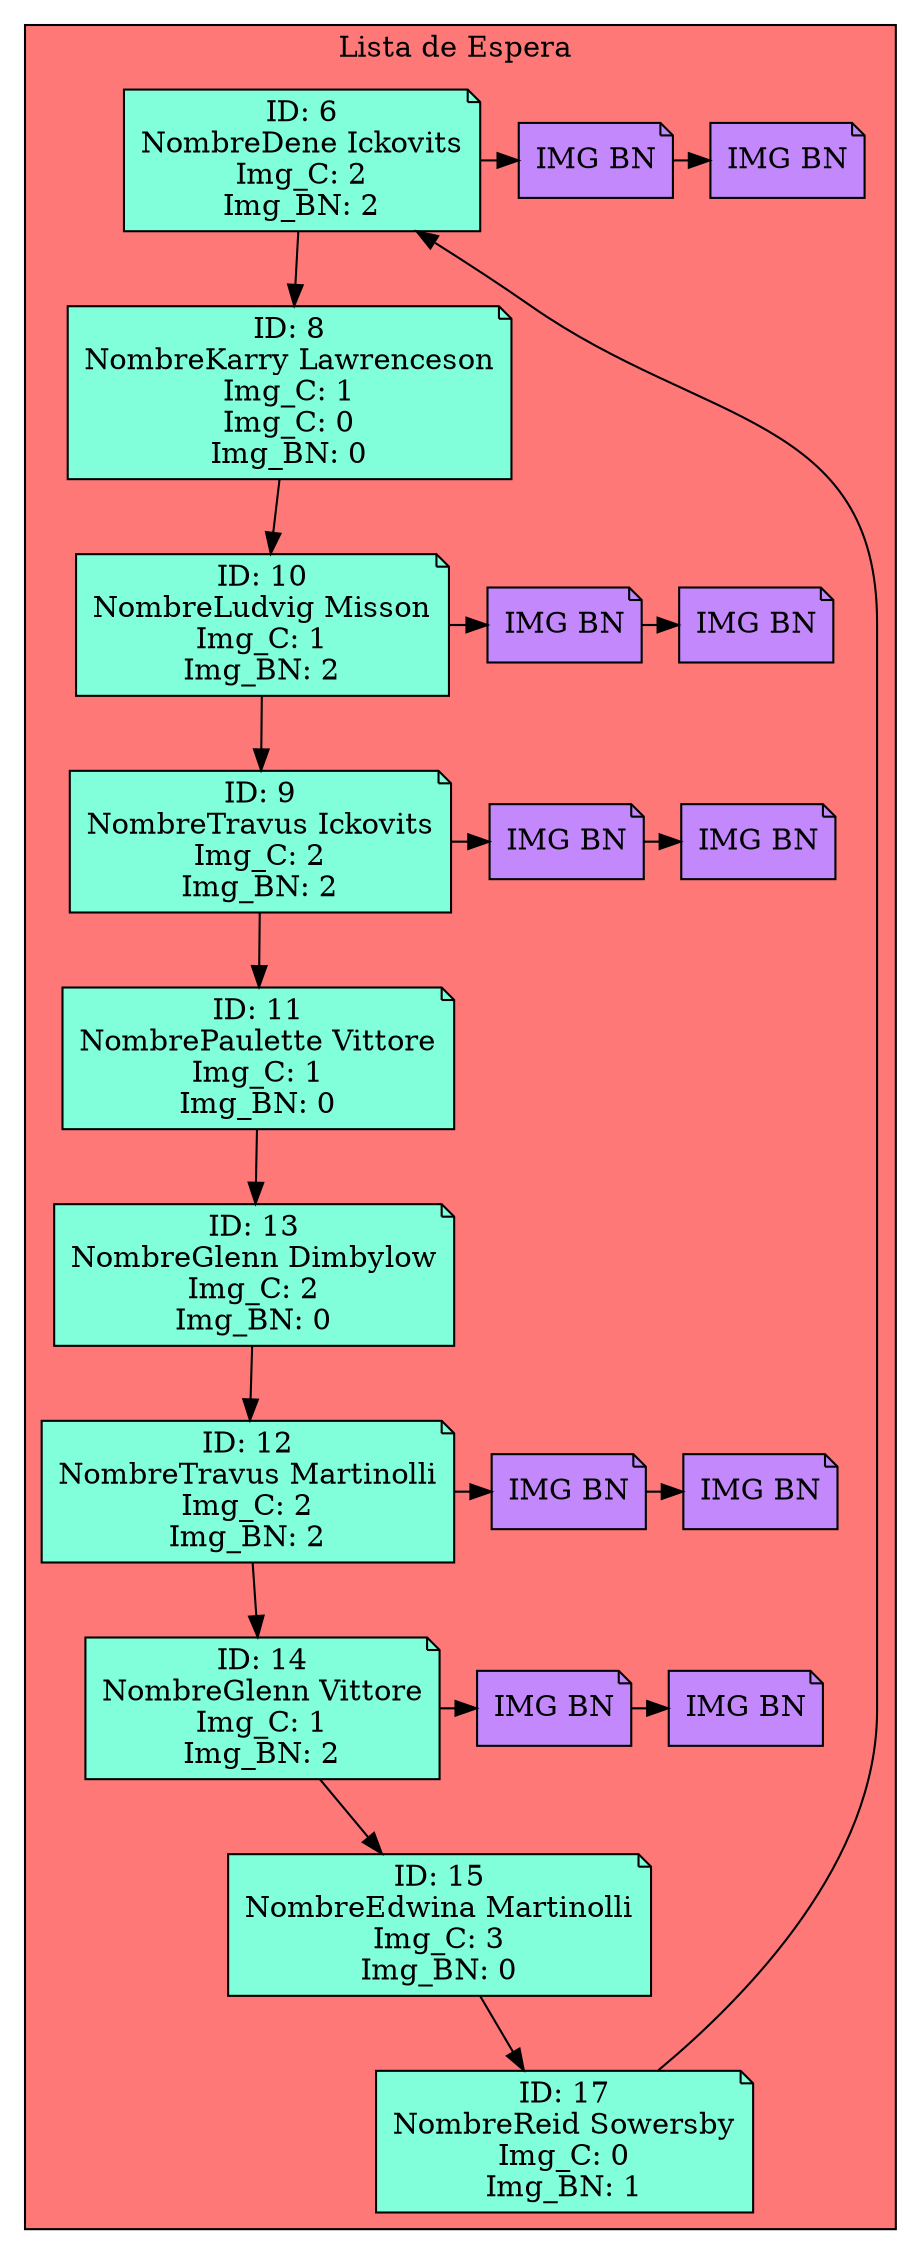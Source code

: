 digraph L {
node[shape=note fillcolor="#A181FF" style =filled]
subgraph cluster_p{
    label= "Lista de Espera "
    bgcolor = "#FF7878"
Nodo422396878[label="ID: 6
NombreDene Ickovits
Img_C: 2
Img_BN: 2",fillcolor="#81FFDA"]
Nodo306115458[label="ID: 8
NombreKarry Lawrenceson
Img_C: 1
Img_C: 0
Img_BN: 0",fillcolor="#81FFDA"]
Nodo369049246[label="ID: 10
NombreLudvig Misson
Img_C: 1
Img_BN: 2",fillcolor="#81FFDA"]
Nodo1608297024[label="ID: 9
NombreTravus Ickovits
Img_C: 2
Img_BN: 2",fillcolor="#81FFDA"]
Nodo1002021887[label="ID: 11
NombrePaulette Vittore
Img_C: 1
Img_BN: 0",fillcolor="#81FFDA"]
Nodo899644639[label="ID: 13
NombreGlenn Dimbylow
Img_C: 2
Img_BN: 0",fillcolor="#81FFDA"]
Nodo1337335626[label="ID: 12
NombreTravus Martinolli
Img_C: 2
Img_BN: 2",fillcolor="#81FFDA"]
Nodo1803669141[label="ID: 14
NombreGlenn Vittore
Img_C: 1
Img_BN: 2",fillcolor="#81FFDA"]
Nodo232307208[label="ID: 15
NombreEdwina Martinolli
Img_C: 3
Img_BN: 0",fillcolor="#81FFDA"]
Nodo762476028[label="ID: 17
NombreReid Sowersby
Img_C: 0
Img_BN: 1",fillcolor="#81FFDA"]

Nodo422396878 -> Nodo306115458
Nodo422396878->Nodo42239687800001
Nodo42239687800001[label="IMG BN",fillcolor="#C388FC"]Nodo42239687800001->Nodo42239687800002
Nodo42239687800002[label="IMG BN",fillcolor="#C388FC"]
{rank=same;Nodo422396878,Nodo42239687800001,Nodo42239687800002}
Nodo306115458 -> Nodo369049246

{rank=same;Nodo306115458}
Nodo369049246 -> Nodo1608297024
Nodo369049246->Nodo36904924600001
Nodo36904924600001[label="IMG BN",fillcolor="#C388FC"]Nodo36904924600001->Nodo36904924600002
Nodo36904924600002[label="IMG BN",fillcolor="#C388FC"]
{rank=same;Nodo369049246,Nodo36904924600001,Nodo36904924600002}
Nodo1608297024 -> Nodo1002021887
Nodo1608297024->Nodo160829702400001
Nodo160829702400001[label="IMG BN",fillcolor="#C388FC"]Nodo160829702400001->Nodo160829702400002
Nodo160829702400002[label="IMG BN",fillcolor="#C388FC"]
{rank=same;Nodo1608297024,Nodo160829702400001,Nodo160829702400002}
Nodo1002021887 -> Nodo899644639

{rank=same;Nodo1002021887}
Nodo899644639 -> Nodo1337335626

{rank=same;Nodo899644639}
Nodo1337335626 -> Nodo1803669141
Nodo1337335626->Nodo133733562600001
Nodo133733562600001[label="IMG BN",fillcolor="#C388FC"]Nodo133733562600001->Nodo133733562600002
Nodo133733562600002[label="IMG BN",fillcolor="#C388FC"]
{rank=same;Nodo1337335626,Nodo133733562600001,Nodo133733562600002}
Nodo1803669141 -> Nodo232307208
Nodo1803669141->Nodo180366914100001
Nodo180366914100001[label="IMG BN",fillcolor="#C388FC"]Nodo180366914100001->Nodo180366914100002
Nodo180366914100002[label="IMG BN",fillcolor="#C388FC"]
{rank=same;Nodo1803669141,Nodo180366914100001,Nodo180366914100002}
Nodo232307208 -> Nodo762476028

{rank=same;Nodo232307208}
Nodo762476028 -> Nodo422396878

{rank=same;Nodo762476028}}}